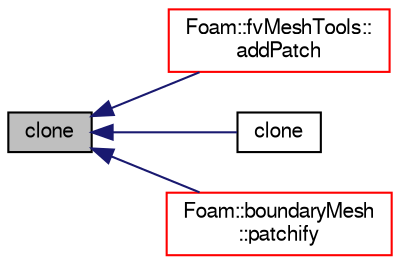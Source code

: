 digraph "clone"
{
  bgcolor="transparent";
  edge [fontname="FreeSans",fontsize="10",labelfontname="FreeSans",labelfontsize="10"];
  node [fontname="FreeSans",fontsize="10",shape=record];
  rankdir="LR";
  Node254 [label="clone",height=0.2,width=0.4,color="black", fillcolor="grey75", style="filled", fontcolor="black"];
  Node254 -> Node255 [dir="back",color="midnightblue",fontsize="10",style="solid",fontname="FreeSans"];
  Node255 [label="Foam::fvMeshTools::\laddPatch",height=0.2,width=0.4,color="red",URL="$a21458.html#a590f160ae7ad17fa6394045ac077b9bf",tooltip="Add patch. Inserts patch before all processor patches. "];
  Node254 -> Node268 [dir="back",color="midnightblue",fontsize="10",style="solid",fontname="FreeSans"];
  Node268 [label="clone",height=0.2,width=0.4,color="black",URL="$a27478.html#a46b85bc54e0f1c8d54656b24cf2c6e0f",tooltip="Construct and return a clone, resetting the face list. "];
  Node254 -> Node269 [dir="back",color="midnightblue",fontsize="10",style="solid",fontname="FreeSans"];
  Node269 [label="Foam::boundaryMesh\l::patchify",height=0.2,width=0.4,color="red",URL="$a21430.html#ae2705f64a0b5d9d61dc1b67afa50a160",tooltip="Take over patches onto polyMesh from nearest face in *this. "];
}
